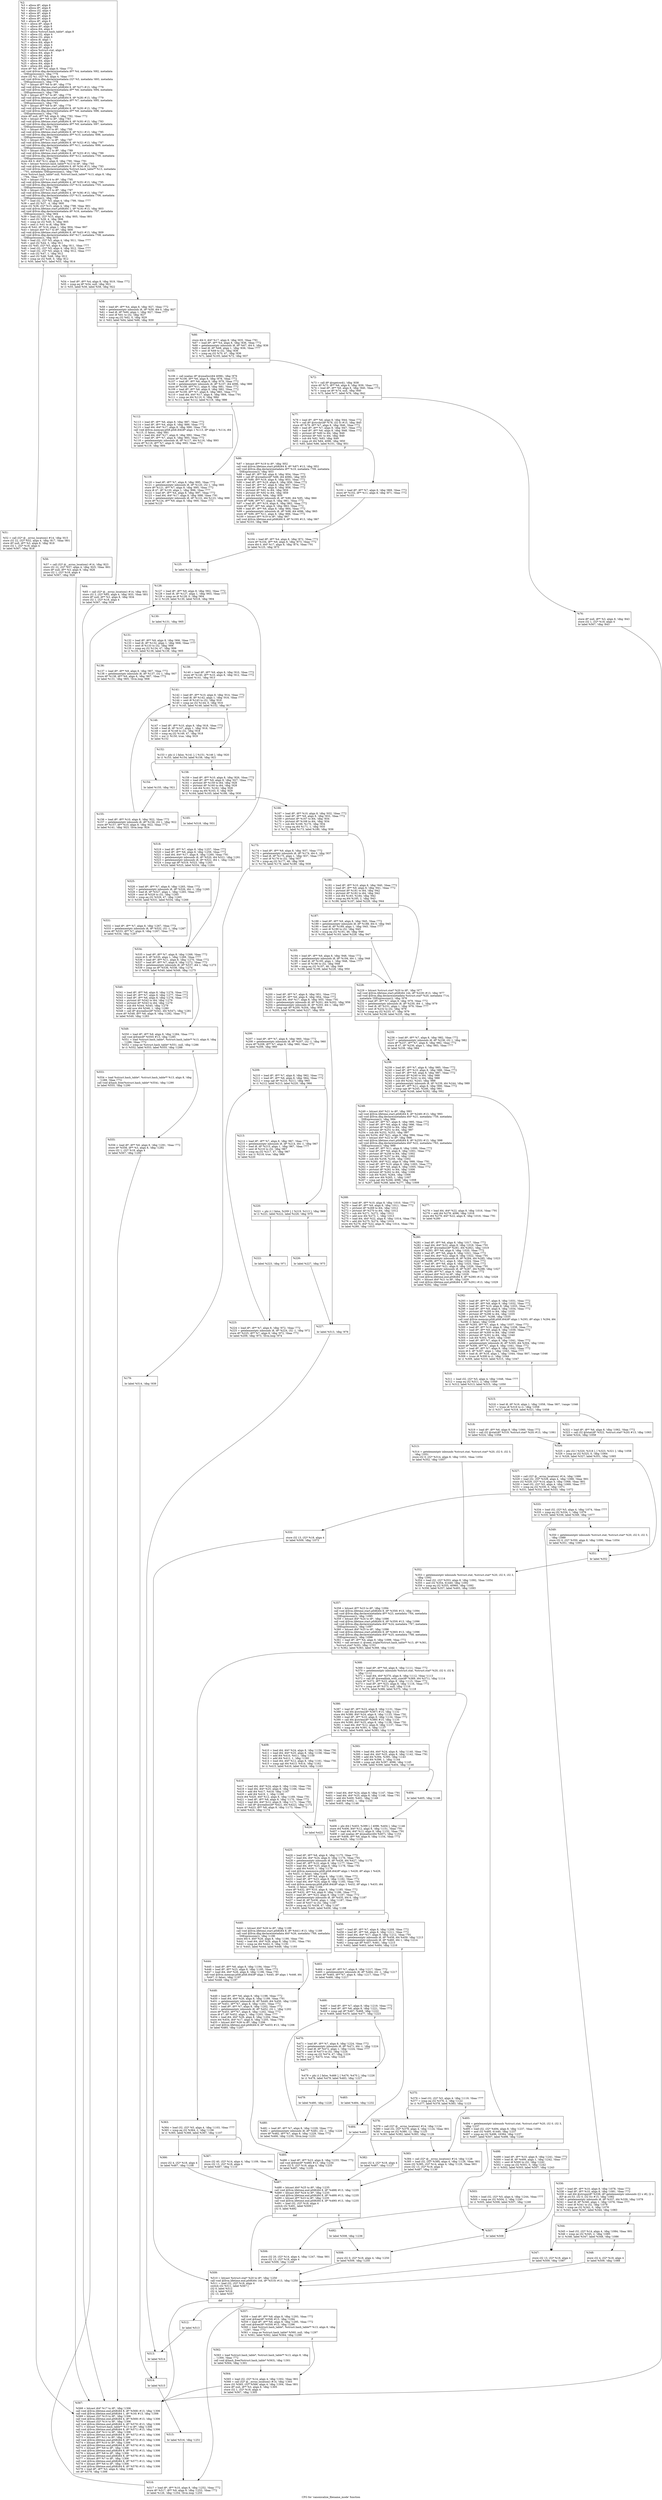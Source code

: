 digraph "CFG for 'canonicalize_filename_mode' function" {
	label="CFG for 'canonicalize_filename_mode' function";

	Node0x2465ac0 [shape=record,label="{%2:\l  %3 = alloca i8*, align 8\l  %4 = alloca i8*, align 8\l  %5 = alloca i32, align 4\l  %6 = alloca i8*, align 8\l  %7 = alloca i8*, align 8\l  %8 = alloca i8*, align 8\l  %9 = alloca i8*, align 8\l  %10 = alloca i8*, align 8\l  %11 = alloca i8*, align 8\l  %12 = alloca i64, align 8\l  %13 = alloca %struct.hash_table*, align 8\l  %14 = alloca i32, align 4\l  %15 = alloca i32, align 4\l  %16 = alloca i8, align 1\l  %17 = alloca i64, align 8\l  %18 = alloca i32, align 4\l  %19 = alloca i8*, align 8\l  %20 = alloca %struct.stat, align 8\l  %21 = alloca i64, align 8\l  %22 = alloca i64, align 8\l  %23 = alloca i8*, align 8\l  %24 = alloca i64, align 8\l  %25 = alloca i64, align 8\l  %26 = alloca i64, align 8\l  store i8* %0, i8** %4, align 8, !tbaa !772\l  call void @llvm.dbg.declare(metadata i8** %4, metadata !692, metadata\l... !DIExpression()), !dbg !776\l  store i32 %1, i32* %5, align 4, !tbaa !777\l  call void @llvm.dbg.declare(metadata i32* %5, metadata !693, metadata\l... !DIExpression()), !dbg !778\l  %27 = bitcast i8** %6 to i8*, !dbg !779\l  call void @llvm.lifetime.start.p0i8(i64 8, i8* %27) #13, !dbg !779\l  call void @llvm.dbg.declare(metadata i8** %6, metadata !694, metadata\l... !DIExpression()), !dbg !780\l  %28 = bitcast i8** %7 to i8*, !dbg !779\l  call void @llvm.lifetime.start.p0i8(i64 8, i8* %28) #13, !dbg !779\l  call void @llvm.dbg.declare(metadata i8** %7, metadata !695, metadata\l... !DIExpression()), !dbg !781\l  %29 = bitcast i8** %8 to i8*, !dbg !779\l  call void @llvm.lifetime.start.p0i8(i64 8, i8* %29) #13, !dbg !779\l  call void @llvm.dbg.declare(metadata i8** %8, metadata !696, metadata\l... !DIExpression()), !dbg !782\l  store i8* null, i8** %8, align 8, !dbg !782, !tbaa !772\l  %30 = bitcast i8** %9 to i8*, !dbg !783\l  call void @llvm.lifetime.start.p0i8(i64 8, i8* %30) #13, !dbg !783\l  call void @llvm.dbg.declare(metadata i8** %9, metadata !697, metadata\l... !DIExpression()), !dbg !784\l  %31 = bitcast i8** %10 to i8*, !dbg !785\l  call void @llvm.lifetime.start.p0i8(i64 8, i8* %31) #13, !dbg !785\l  call void @llvm.dbg.declare(metadata i8** %10, metadata !698, metadata\l... !DIExpression()), !dbg !786\l  %32 = bitcast i8** %11 to i8*, !dbg !787\l  call void @llvm.lifetime.start.p0i8(i64 8, i8* %32) #13, !dbg !787\l  call void @llvm.dbg.declare(metadata i8** %11, metadata !699, metadata\l... !DIExpression()), !dbg !788\l  %33 = bitcast i64* %12 to i8*, !dbg !789\l  call void @llvm.lifetime.start.p0i8(i64 8, i8* %33) #13, !dbg !789\l  call void @llvm.dbg.declare(metadata i64* %12, metadata !700, metadata\l... !DIExpression()), !dbg !790\l  store i64 0, i64* %12, align 8, !dbg !790, !tbaa !791\l  %34 = bitcast %struct.hash_table** %13 to i8*, !dbg !793\l  call void @llvm.lifetime.start.p0i8(i64 8, i8* %34) #13, !dbg !793\l  call void @llvm.dbg.declare(metadata %struct.hash_table** %13, metadata\l... !701, metadata !DIExpression()), !dbg !794\l  store %struct.hash_table* null, %struct.hash_table** %13, align 8, !dbg\l... !794, !tbaa !772\l  %35 = bitcast i32* %14 to i8*, !dbg !795\l  call void @llvm.lifetime.start.p0i8(i64 4, i8* %35) #13, !dbg !795\l  call void @llvm.dbg.declare(metadata i32* %14, metadata !705, metadata\l... !DIExpression()), !dbg !796\l  %36 = bitcast i32* %15 to i8*, !dbg !797\l  call void @llvm.lifetime.start.p0i8(i64 4, i8* %36) #13, !dbg !797\l  call void @llvm.dbg.declare(metadata i32* %15, metadata !706, metadata\l... !DIExpression()), !dbg !798\l  %37 = load i32, i32* %5, align 4, !dbg !799, !tbaa !777\l  %38 = and i32 %37, -4, !dbg !800\l  store i32 %38, i32* %15, align 4, !dbg !798, !tbaa !801\l  call void @llvm.lifetime.start.p0i8(i64 1, i8* %16) #13, !dbg !803\l  call void @llvm.dbg.declare(metadata i8* %16, metadata !707, metadata\l... !DIExpression()), !dbg !804\l  %39 = load i32, i32* %15, align 4, !dbg !805, !tbaa !801\l  %40 = and i32 %39, 4, !dbg !806\l  %41 = icmp ne i32 %40, 0, !dbg !805\l  %42 = zext i1 %41 to i8, !dbg !804\l  store i8 %42, i8* %16, align 1, !dbg !804, !tbaa !807\l  %43 = bitcast i64* %17 to i8*, !dbg !809\l  call void @llvm.lifetime.start.p0i8(i64 8, i8* %43) #13, !dbg !809\l  call void @llvm.dbg.declare(metadata i64* %17, metadata !708, metadata\l... !DIExpression()), !dbg !810\l  %44 = load i32, i32* %5, align 4, !dbg !811, !tbaa !777\l  %45 = and i32 %44, 3, !dbg !811\l  store i32 %45, i32* %5, align 4, !dbg !811, !tbaa !777\l  %46 = load i32, i32* %5, align 4, !dbg !812, !tbaa !777\l  %47 = load i32, i32* %5, align 4, !dbg !812, !tbaa !777\l  %48 = sub i32 %47, 1, !dbg !812\l  %49 = and i32 %46, %48, !dbg !812\l  %50 = icmp ne i32 %49, 0, !dbg !812\l  br i1 %50, label %51, label %53, !dbg !814\l|{<s0>T|<s1>F}}"];
	Node0x2465ac0:s0 -> Node0x2465f00;
	Node0x2465ac0:s1 -> Node0x2465f50;
	Node0x2465f00 [shape=record,label="{%51:\l\l  %52 = call i32* @__errno_location() #14, !dbg !815\l  store i32 22, i32* %52, align 4, !dbg !817, !tbaa !801\l  store i8* null, i8** %3, align 8, !dbg !818\l  store i32 1, i32* %18, align 4\l  br label %567, !dbg !818\l}"];
	Node0x2465f00 -> Node0x2468570;
	Node0x2465f50 [shape=record,label="{%53:\l\l  %54 = load i8*, i8** %4, align 8, !dbg !819, !tbaa !772\l  %55 = icmp eq i8* %54, null, !dbg !821\l  br i1 %55, label %56, label %58, !dbg !822\l|{<s0>T|<s1>F}}"];
	Node0x2465f50:s0 -> Node0x2465fa0;
	Node0x2465f50:s1 -> Node0x2465ff0;
	Node0x2465fa0 [shape=record,label="{%56:\l\l  %57 = call i32* @__errno_location() #14, !dbg !823\l  store i32 22, i32* %57, align 4, !dbg !825, !tbaa !801\l  store i8* null, i8** %3, align 8, !dbg !826\l  store i32 1, i32* %18, align 4\l  br label %567, !dbg !826\l}"];
	Node0x2465fa0 -> Node0x2468570;
	Node0x2465ff0 [shape=record,label="{%58:\l\l  %59 = load i8*, i8** %4, align 8, !dbg !827, !tbaa !772\l  %60 = getelementptr inbounds i8, i8* %59, i64 0, !dbg !827\l  %61 = load i8, i8* %60, align 1, !dbg !827, !tbaa !777\l  %62 = sext i8 %61 to i32, !dbg !827\l  %63 = icmp eq i32 %62, 0, !dbg !829\l  br i1 %63, label %64, label %66, !dbg !830\l|{<s0>T|<s1>F}}"];
	Node0x2465ff0:s0 -> Node0x2466040;
	Node0x2465ff0:s1 -> Node0x2466090;
	Node0x2466040 [shape=record,label="{%64:\l\l  %65 = call i32* @__errno_location() #14, !dbg !831\l  store i32 2, i32* %65, align 4, !dbg !833, !tbaa !801\l  store i8* null, i8** %3, align 8, !dbg !834\l  store i32 1, i32* %18, align 4\l  br label %567, !dbg !834\l}"];
	Node0x2466040 -> Node0x2468570;
	Node0x2466090 [shape=record,label="{%66:\l\l  store i64 0, i64* %17, align 8, !dbg !835, !tbaa !791\l  %67 = load i8*, i8** %4, align 8, !dbg !836, !tbaa !772\l  %68 = getelementptr inbounds i8, i8* %67, i64 0, !dbg !836\l  %69 = load i8, i8* %68, align 1, !dbg !836, !tbaa !777\l  %70 = sext i8 %69 to i32, !dbg !836\l  %71 = icmp eq i32 %70, 47, !dbg !836\l  br i1 %71, label %105, label %72, !dbg !837\l|{<s0>T|<s1>F}}"];
	Node0x2466090:s0 -> Node0x24662c0;
	Node0x2466090:s1 -> Node0x24660e0;
	Node0x24660e0 [shape=record,label="{%72:\l\l  %73 = call i8* @xgetcwd(), !dbg !838\l  store i8* %73, i8** %6, align 8, !dbg !839, !tbaa !772\l  %74 = load i8*, i8** %6, align 8, !dbg !840, !tbaa !772\l  %75 = icmp ne i8* %74, null, !dbg !840\l  br i1 %75, label %77, label %76, !dbg !842\l|{<s0>T|<s1>F}}"];
	Node0x24660e0:s0 -> Node0x2466180;
	Node0x24660e0:s1 -> Node0x2466130;
	Node0x2466130 [shape=record,label="{%76:\l\l  store i8* null, i8** %3, align 8, !dbg !843\l  store i32 1, i32* %18, align 4\l  br label %567, !dbg !843\l}"];
	Node0x2466130 -> Node0x2468570;
	Node0x2466180 [shape=record,label="{%77:\l\l  %78 = load i8*, i8** %6, align 8, !dbg !844, !tbaa !772\l  %79 = call i8* @strchr(i8* %78, i32 0) #15, !dbg !845\l  store i8* %79, i8** %7, align 8, !dbg !846, !tbaa !772\l  %80 = load i8*, i8** %7, align 8, !dbg !847, !tbaa !772\l  %81 = load i8*, i8** %6, align 8, !dbg !848, !tbaa !772\l  %82 = ptrtoint i8* %80 to i64, !dbg !849\l  %83 = ptrtoint i8* %81 to i64, !dbg !849\l  %84 = sub i64 %82, %83, !dbg !849\l  %85 = icmp slt i64 %84, 4096, !dbg !850\l  br i1 %85, label %86, label %101, !dbg !851\l|{<s0>T|<s1>F}}"];
	Node0x2466180:s0 -> Node0x24661d0;
	Node0x2466180:s1 -> Node0x2466220;
	Node0x24661d0 [shape=record,label="{%86:\l\l  %87 = bitcast i8** %19 to i8*, !dbg !852\l  call void @llvm.lifetime.start.p0i8(i64 8, i8* %87) #13, !dbg !852\l  call void @llvm.dbg.declare(metadata i8** %19, metadata !709, metadata\l... !DIExpression()), !dbg !853\l  %88 = load i8*, i8** %6, align 8, !dbg !854, !tbaa !772\l  %89 = call i8* @xrealloc(i8* %88, i64 4096), !dbg !855\l  store i8* %89, i8** %19, align 8, !dbg !853, !tbaa !772\l  %90 = load i8*, i8** %19, align 8, !dbg !856, !tbaa !772\l  %91 = load i8*, i8** %7, align 8, !dbg !857, !tbaa !772\l  %92 = load i8*, i8** %6, align 8, !dbg !858, !tbaa !772\l  %93 = ptrtoint i8* %91 to i64, !dbg !859\l  %94 = ptrtoint i8* %92 to i64, !dbg !859\l  %95 = sub i64 %93, %94, !dbg !859\l  %96 = getelementptr inbounds i8, i8* %90, i64 %95, !dbg !860\l  store i8* %96, i8** %7, align 8, !dbg !861, !tbaa !772\l  %97 = load i8*, i8** %19, align 8, !dbg !862, !tbaa !772\l  store i8* %97, i8** %6, align 8, !dbg !863, !tbaa !772\l  %98 = load i8*, i8** %6, align 8, !dbg !864, !tbaa !772\l  %99 = getelementptr inbounds i8, i8* %98, i64 4096, !dbg !865\l  store i8* %99, i8** %11, align 8, !dbg !866, !tbaa !772\l  %100 = bitcast i8** %19 to i8*, !dbg !867\l  call void @llvm.lifetime.end.p0i8(i64 8, i8* %100) #13, !dbg !867\l  br label %103, !dbg !868\l}"];
	Node0x24661d0 -> Node0x2466270;
	Node0x2466220 [shape=record,label="{%101:\l\l  %102 = load i8*, i8** %7, align 8, !dbg !869, !tbaa !772\l  store i8* %102, i8** %11, align 8, !dbg !871, !tbaa !772\l  br label %103\l}"];
	Node0x2466220 -> Node0x2466270;
	Node0x2466270 [shape=record,label="{%103:\l\l  %104 = load i8*, i8** %4, align 8, !dbg !872, !tbaa !772\l  store i8* %104, i8** %9, align 8, !dbg !873, !tbaa !772\l  store i64 0, i64* %17, align 8, !dbg !874, !tbaa !791\l  br label %125, !dbg !875\l}"];
	Node0x2466270 -> Node0x24663b0;
	Node0x24662c0 [shape=record,label="{%105:\l\l  %106 = call noalias i8* @xmalloc(i64 4096), !dbg !876\l  store i8* %106, i8** %6, align 8, !dbg !878, !tbaa !772\l  %107 = load i8*, i8** %6, align 8, !dbg !879, !tbaa !772\l  %108 = getelementptr inbounds i8, i8* %107, i64 4096, !dbg !880\l  store i8* %108, i8** %11, align 8, !dbg !881, !tbaa !772\l  %109 = load i8*, i8** %6, align 8, !dbg !882, !tbaa !772\l  store i8* %109, i8** %7, align 8, !dbg !883, !tbaa !772\l  %110 = load i64, i64* %17, align 8, !dbg !884, !tbaa !791\l  %111 = icmp ne i64 %110, 0, !dbg !884\l  br i1 %111, label %112, label %119, !dbg !886\l|{<s0>T|<s1>F}}"];
	Node0x24662c0:s0 -> Node0x2466310;
	Node0x24662c0:s1 -> Node0x2466360;
	Node0x2466310 [shape=record,label="{%112:\l\l  %113 = load i8*, i8** %6, align 8, !dbg !887, !tbaa !772\l  %114 = load i8*, i8** %4, align 8, !dbg !889, !tbaa !772\l  %115 = load i64, i64* %17, align 8, !dbg !890, !tbaa !791\l  call void @llvm.memcpy.p0i8.p0i8.i64(i8* align 1 %113, i8* align 1 %114, i64\l... %115, i1 false), !dbg !891\l  %116 = load i64, i64* %17, align 8, !dbg !892, !tbaa !791\l  %117 = load i8*, i8** %7, align 8, !dbg !893, !tbaa !772\l  %118 = getelementptr inbounds i8, i8* %117, i64 %116, !dbg !893\l  store i8* %118, i8** %7, align 8, !dbg !893, !tbaa !772\l  br label %119, !dbg !894\l}"];
	Node0x2466310 -> Node0x2466360;
	Node0x2466360 [shape=record,label="{%119:\l\l  %120 = load i8*, i8** %7, align 8, !dbg !895, !tbaa !772\l  %121 = getelementptr inbounds i8, i8* %120, i32 1, !dbg !895\l  store i8* %121, i8** %7, align 8, !dbg !895, !tbaa !772\l  store i8 47, i8* %120, align 1, !dbg !896, !tbaa !777\l  %122 = load i8*, i8** %4, align 8, !dbg !897, !tbaa !772\l  %123 = load i64, i64* %17, align 8, !dbg !898, !tbaa !791\l  %124 = getelementptr inbounds i8, i8* %122, i64 %123, !dbg !899\l  store i8* %124, i8** %9, align 8, !dbg !900, !tbaa !772\l  br label %125\l}"];
	Node0x2466360 -> Node0x24663b0;
	Node0x24663b0 [shape=record,label="{%125:\l\l  br label %126, !dbg !901\l}"];
	Node0x24663b0 -> Node0x2466400;
	Node0x2466400 [shape=record,label="{%126:\l\l  %127 = load i8*, i8** %9, align 8, !dbg !902, !tbaa !772\l  %128 = load i8, i8* %127, align 1, !dbg !903, !tbaa !777\l  %129 = icmp ne i8 %128, 0, !dbg !904\l  br i1 %129, label %130, label %518, !dbg !904\l|{<s0>T|<s1>F}}"];
	Node0x2466400:s0 -> Node0x2466450;
	Node0x2466400:s1 -> Node0x2468200;
	Node0x2466450 [shape=record,label="{%130:\l\l  br label %131, !dbg !905\l}"];
	Node0x2466450 -> Node0x24664a0;
	Node0x24664a0 [shape=record,label="{%131:\l\l  %132 = load i8*, i8** %9, align 8, !dbg !906, !tbaa !772\l  %133 = load i8, i8* %132, align 1, !dbg !906, !tbaa !777\l  %134 = sext i8 %133 to i32, !dbg !906\l  %135 = icmp eq i32 %134, 47, !dbg !906\l  br i1 %135, label %136, label %139, !dbg !905\l|{<s0>T|<s1>F}}"];
	Node0x24664a0:s0 -> Node0x24664f0;
	Node0x24664a0:s1 -> Node0x2466540;
	Node0x24664f0 [shape=record,label="{%136:\l\l  %137 = load i8*, i8** %9, align 8, !dbg !907, !tbaa !772\l  %138 = getelementptr inbounds i8, i8* %137, i32 1, !dbg !907\l  store i8* %138, i8** %9, align 8, !dbg !907, !tbaa !772\l  br label %131, !dbg !905, !llvm.loop !908\l}"];
	Node0x24664f0 -> Node0x24664a0;
	Node0x2466540 [shape=record,label="{%139:\l\l  %140 = load i8*, i8** %9, align 8, !dbg !910, !tbaa !772\l  store i8* %140, i8** %10, align 8, !dbg !912, !tbaa !772\l  br label %141, !dbg !913\l}"];
	Node0x2466540 -> Node0x2466590;
	Node0x2466590 [shape=record,label="{%141:\l\l  %142 = load i8*, i8** %10, align 8, !dbg !914, !tbaa !772\l  %143 = load i8, i8* %142, align 1, !dbg !916, !tbaa !777\l  %144 = sext i8 %143 to i32, !dbg !916\l  %145 = icmp ne i32 %144, 0, !dbg !916\l  br i1 %145, label %146, label %152, !dbg !917\l|{<s0>T|<s1>F}}"];
	Node0x2466590:s0 -> Node0x24665e0;
	Node0x2466590:s1 -> Node0x2466630;
	Node0x24665e0 [shape=record,label="{%146:\l\l  %147 = load i8*, i8** %10, align 8, !dbg !918, !tbaa !772\l  %148 = load i8, i8* %147, align 1, !dbg !918, !tbaa !777\l  %149 = sext i8 %148 to i32, !dbg !918\l  %150 = icmp eq i32 %149, 47, !dbg !918\l  %151 = xor i1 %150, true, !dbg !919\l  br label %152\l}"];
	Node0x24665e0 -> Node0x2466630;
	Node0x2466630 [shape=record,label="{%152:\l\l  %153 = phi i1 [ false, %141 ], [ %151, %146 ], !dbg !920\l  br i1 %153, label %154, label %158, !dbg !921\l|{<s0>T|<s1>F}}"];
	Node0x2466630:s0 -> Node0x2466680;
	Node0x2466630:s1 -> Node0x2466720;
	Node0x2466680 [shape=record,label="{%154:\l\l  br label %155, !dbg !921\l}"];
	Node0x2466680 -> Node0x24666d0;
	Node0x24666d0 [shape=record,label="{%155:\l\l  %156 = load i8*, i8** %10, align 8, !dbg !922, !tbaa !772\l  %157 = getelementptr inbounds i8, i8* %156, i32 1, !dbg !922\l  store i8* %157, i8** %10, align 8, !dbg !922, !tbaa !772\l  br label %141, !dbg !923, !llvm.loop !924\l}"];
	Node0x24666d0 -> Node0x2466590;
	Node0x2466720 [shape=record,label="{%158:\l\l  %159 = load i8*, i8** %10, align 8, !dbg !926, !tbaa !772\l  %160 = load i8*, i8** %9, align 8, !dbg !927, !tbaa !772\l  %161 = ptrtoint i8* %159 to i64, !dbg !928\l  %162 = ptrtoint i8* %160 to i64, !dbg !928\l  %163 = sub i64 %161, %162, !dbg !928\l  %164 = icmp eq i64 %163, 0, !dbg !929\l  br i1 %164, label %165, label %166, !dbg !930\l|{<s0>T|<s1>F}}"];
	Node0x2466720:s0 -> Node0x2466770;
	Node0x2466720:s1 -> Node0x24667c0;
	Node0x2466770 [shape=record,label="{%165:\l\l  br label %518, !dbg !931\l}"];
	Node0x2466770 -> Node0x2468200;
	Node0x24667c0 [shape=record,label="{%166:\l\l  %167 = load i8*, i8** %10, align 8, !dbg !932, !tbaa !772\l  %168 = load i8*, i8** %9, align 8, !dbg !933, !tbaa !772\l  %169 = ptrtoint i8* %167 to i64, !dbg !934\l  %170 = ptrtoint i8* %168 to i64, !dbg !934\l  %171 = sub i64 %169, %170, !dbg !934\l  %172 = icmp eq i64 %171, 1, !dbg !935\l  br i1 %172, label %173, label %180, !dbg !936\l|{<s0>T|<s1>F}}"];
	Node0x24667c0:s0 -> Node0x2466810;
	Node0x24667c0:s1 -> Node0x24668b0;
	Node0x2466810 [shape=record,label="{%173:\l\l  %174 = load i8*, i8** %9, align 8, !dbg !937, !tbaa !772\l  %175 = getelementptr inbounds i8, i8* %174, i64 0, !dbg !937\l  %176 = load i8, i8* %175, align 1, !dbg !937, !tbaa !777\l  %177 = sext i8 %176 to i32, !dbg !937\l  %178 = icmp eq i32 %177, 46, !dbg !938\l  br i1 %178, label %179, label %180, !dbg !939\l|{<s0>T|<s1>F}}"];
	Node0x2466810:s0 -> Node0x2466860;
	Node0x2466810:s1 -> Node0x24668b0;
	Node0x2466860 [shape=record,label="{%179:\l\l  br label %514, !dbg !939\l}"];
	Node0x2466860 -> Node0x2468110;
	Node0x24668b0 [shape=record,label="{%180:\l\l  %181 = load i8*, i8** %10, align 8, !dbg !940, !tbaa !772\l  %182 = load i8*, i8** %9, align 8, !dbg !941, !tbaa !772\l  %183 = ptrtoint i8* %181 to i64, !dbg !942\l  %184 = ptrtoint i8* %182 to i64, !dbg !942\l  %185 = sub i64 %183, %184, !dbg !942\l  %186 = icmp eq i64 %185, 2, !dbg !943\l  br i1 %186, label %187, label %228, !dbg !944\l|{<s0>T|<s1>F}}"];
	Node0x24668b0:s0 -> Node0x2466900;
	Node0x24668b0:s1 -> Node0x2466c70;
	Node0x2466900 [shape=record,label="{%187:\l\l  %188 = load i8*, i8** %9, align 8, !dbg !945, !tbaa !772\l  %189 = getelementptr inbounds i8, i8* %188, i64 0, !dbg !945\l  %190 = load i8, i8* %189, align 1, !dbg !945, !tbaa !777\l  %191 = sext i8 %190 to i32, !dbg !945\l  %192 = icmp eq i32 %191, 46, !dbg !946\l  br i1 %192, label %193, label %228, !dbg !947\l|{<s0>T|<s1>F}}"];
	Node0x2466900:s0 -> Node0x2466950;
	Node0x2466900:s1 -> Node0x2466c70;
	Node0x2466950 [shape=record,label="{%193:\l\l  %194 = load i8*, i8** %9, align 8, !dbg !948, !tbaa !772\l  %195 = getelementptr inbounds i8, i8* %194, i64 1, !dbg !948\l  %196 = load i8, i8* %195, align 1, !dbg !948, !tbaa !777\l  %197 = sext i8 %196 to i32, !dbg !948\l  %198 = icmp eq i32 %197, 46, !dbg !949\l  br i1 %198, label %199, label %228, !dbg !950\l|{<s0>T|<s1>F}}"];
	Node0x2466950:s0 -> Node0x24669a0;
	Node0x2466950:s1 -> Node0x2466c70;
	Node0x24669a0 [shape=record,label="{%199:\l\l  %200 = load i8*, i8** %7, align 8, !dbg !951, !tbaa !772\l  %201 = load i8*, i8** %6, align 8, !dbg !954, !tbaa !772\l  %202 = load i64, i64* %17, align 8, !dbg !955, !tbaa !791\l  %203 = getelementptr inbounds i8, i8* %201, i64 %202, !dbg !956\l  %204 = getelementptr inbounds i8, i8* %203, i64 1, !dbg !957\l  %205 = icmp ugt i8* %200, %204, !dbg !958\l  br i1 %205, label %206, label %227, !dbg !959\l|{<s0>T|<s1>F}}"];
	Node0x24669a0:s0 -> Node0x24669f0;
	Node0x24669a0:s1 -> Node0x2466c20;
	Node0x24669f0 [shape=record,label="{%206:\l\l  %207 = load i8*, i8** %7, align 8, !dbg !960, !tbaa !772\l  %208 = getelementptr inbounds i8, i8* %207, i32 -1, !dbg !960\l  store i8* %208, i8** %7, align 8, !dbg !960, !tbaa !772\l  br label %209, !dbg !960\l}"];
	Node0x24669f0 -> Node0x2466a40;
	Node0x2466a40 [shape=record,label="{%209:\l\l  %210 = load i8*, i8** %7, align 8, !dbg !962, !tbaa !772\l  %211 = load i8*, i8** %6, align 8, !dbg !964, !tbaa !772\l  %212 = icmp ugt i8* %210, %211, !dbg !965\l  br i1 %212, label %213, label %220, !dbg !966\l|{<s0>T|<s1>F}}"];
	Node0x2466a40:s0 -> Node0x2466a90;
	Node0x2466a40:s1 -> Node0x2466ae0;
	Node0x2466a90 [shape=record,label="{%213:\l\l  %214 = load i8*, i8** %7, align 8, !dbg !967, !tbaa !772\l  %215 = getelementptr inbounds i8, i8* %214, i64 -1, !dbg !967\l  %216 = load i8, i8* %215, align 1, !dbg !967, !tbaa !777\l  %217 = sext i8 %216 to i32, !dbg !967\l  %218 = icmp eq i32 %217, 47, !dbg !967\l  %219 = xor i1 %218, true, !dbg !968\l  br label %220\l}"];
	Node0x2466a90 -> Node0x2466ae0;
	Node0x2466ae0 [shape=record,label="{%220:\l\l  %221 = phi i1 [ false, %209 ], [ %219, %213 ], !dbg !969\l  br i1 %221, label %222, label %226, !dbg !970\l|{<s0>T|<s1>F}}"];
	Node0x2466ae0:s0 -> Node0x2466b30;
	Node0x2466ae0:s1 -> Node0x2466bd0;
	Node0x2466b30 [shape=record,label="{%222:\l\l  br label %223, !dbg !971\l}"];
	Node0x2466b30 -> Node0x2466b80;
	Node0x2466b80 [shape=record,label="{%223:\l\l  %224 = load i8*, i8** %7, align 8, !dbg !972, !tbaa !772\l  %225 = getelementptr inbounds i8, i8* %224, i32 -1, !dbg !972\l  store i8* %225, i8** %7, align 8, !dbg !972, !tbaa !772\l  br label %209, !dbg !973, !llvm.loop !974\l}"];
	Node0x2466b80 -> Node0x2466a40;
	Node0x2466bd0 [shape=record,label="{%226:\l\l  br label %227, !dbg !975\l}"];
	Node0x2466bd0 -> Node0x2466c20;
	Node0x2466c20 [shape=record,label="{%227:\l\l  br label %513, !dbg !976\l}"];
	Node0x2466c20 -> Node0x24680c0;
	Node0x2466c70 [shape=record,label="{%228:\l\l  %229 = bitcast %struct.stat* %20 to i8*, !dbg !977\l  call void @llvm.lifetime.start.p0i8(i64 144, i8* %229) #13, !dbg !977\l  call void @llvm.dbg.declare(metadata %struct.stat* %20, metadata !714,\l... metadata !DIExpression()), !dbg !978\l  %230 = load i8*, i8** %7, align 8, !dbg !979, !tbaa !772\l  %231 = getelementptr inbounds i8, i8* %230, i64 -1, !dbg !979\l  %232 = load i8, i8* %231, align 1, !dbg !979, !tbaa !777\l  %233 = sext i8 %232 to i32, !dbg !979\l  %234 = icmp eq i32 %233, 47, !dbg !979\l  br i1 %234, label %238, label %235, !dbg !981\l|{<s0>T|<s1>F}}"];
	Node0x2466c70:s0 -> Node0x2466d10;
	Node0x2466c70:s1 -> Node0x2466cc0;
	Node0x2466cc0 [shape=record,label="{%235:\l\l  %236 = load i8*, i8** %7, align 8, !dbg !982, !tbaa !772\l  %237 = getelementptr inbounds i8, i8* %236, i32 1, !dbg !982\l  store i8* %237, i8** %7, align 8, !dbg !982, !tbaa !772\l  store i8 47, i8* %236, align 1, !dbg !983, !tbaa !777\l  br label %238, !dbg !984\l}"];
	Node0x2466cc0 -> Node0x2466d10;
	Node0x2466d10 [shape=record,label="{%238:\l\l  %239 = load i8*, i8** %7, align 8, !dbg !985, !tbaa !772\l  %240 = load i8*, i8** %10, align 8, !dbg !986, !tbaa !772\l  %241 = load i8*, i8** %9, align 8, !dbg !987, !tbaa !772\l  %242 = ptrtoint i8* %240 to i64, !dbg !988\l  %243 = ptrtoint i8* %241 to i64, !dbg !988\l  %244 = sub i64 %242, %243, !dbg !988\l  %245 = getelementptr inbounds i8, i8* %239, i64 %244, !dbg !989\l  %246 = load i8*, i8** %11, align 8, !dbg !990, !tbaa !772\l  %247 = icmp uge i8* %245, %246, !dbg !991\l  br i1 %247, label %248, label %292, !dbg !992\l|{<s0>T|<s1>F}}"];
	Node0x2466d10:s0 -> Node0x2466d60;
	Node0x2466d10:s1 -> Node0x2466ea0;
	Node0x2466d60 [shape=record,label="{%248:\l\l  %249 = bitcast i64* %21 to i8*, !dbg !993\l  call void @llvm.lifetime.start.p0i8(i64 8, i8* %249) #13, !dbg !993\l  call void @llvm.dbg.declare(metadata i64* %21, metadata !759, metadata\l... !DIExpression()), !dbg !994\l  %250 = load i8*, i8** %7, align 8, !dbg !995, !tbaa !772\l  %251 = load i8*, i8** %6, align 8, !dbg !996, !tbaa !772\l  %252 = ptrtoint i8* %250 to i64, !dbg !997\l  %253 = ptrtoint i8* %251 to i64, !dbg !997\l  %254 = sub i64 %252, %253, !dbg !997\l  store i64 %254, i64* %21, align 8, !dbg !994, !tbaa !791\l  %255 = bitcast i64* %22 to i8*, !dbg !998\l  call void @llvm.lifetime.start.p0i8(i64 8, i8* %255) #13, !dbg !998\l  call void @llvm.dbg.declare(metadata i64* %22, metadata !763, metadata\l... !DIExpression()), !dbg !999\l  %256 = load i8*, i8** %11, align 8, !dbg !1000, !tbaa !772\l  %257 = load i8*, i8** %6, align 8, !dbg !1001, !tbaa !772\l  %258 = ptrtoint i8* %256 to i64, !dbg !1002\l  %259 = ptrtoint i8* %257 to i64, !dbg !1002\l  %260 = sub i64 %258, %259, !dbg !1002\l  store i64 %260, i64* %22, align 8, !dbg !999, !tbaa !791\l  %261 = load i8*, i8** %10, align 8, !dbg !1003, !tbaa !772\l  %262 = load i8*, i8** %9, align 8, !dbg !1005, !tbaa !772\l  %263 = ptrtoint i8* %261 to i64, !dbg !1006\l  %264 = ptrtoint i8* %262 to i64, !dbg !1006\l  %265 = sub i64 %263, %264, !dbg !1006\l  %266 = add nsw i64 %265, 1, !dbg !1007\l  %267 = icmp sgt i64 %266, 4096, !dbg !1008\l  br i1 %267, label %268, label %277, !dbg !1009\l|{<s0>T|<s1>F}}"];
	Node0x2466d60:s0 -> Node0x2466db0;
	Node0x2466d60:s1 -> Node0x2466e00;
	Node0x2466db0 [shape=record,label="{%268:\l\l  %269 = load i8*, i8** %10, align 8, !dbg !1010, !tbaa !772\l  %270 = load i8*, i8** %9, align 8, !dbg !1011, !tbaa !772\l  %271 = ptrtoint i8* %269 to i64, !dbg !1012\l  %272 = ptrtoint i8* %270 to i64, !dbg !1012\l  %273 = sub i64 %271, %272, !dbg !1012\l  %274 = add nsw i64 %273, 1, !dbg !1013\l  %275 = load i64, i64* %22, align 8, !dbg !1014, !tbaa !791\l  %276 = add i64 %275, %274, !dbg !1014\l  store i64 %276, i64* %22, align 8, !dbg !1014, !tbaa !791\l  br label %280, !dbg !1015\l}"];
	Node0x2466db0 -> Node0x2466e50;
	Node0x2466e00 [shape=record,label="{%277:\l\l  %278 = load i64, i64* %22, align 8, !dbg !1016, !tbaa !791\l  %279 = add i64 %278, 4096, !dbg !1016\l  store i64 %279, i64* %22, align 8, !dbg !1016, !tbaa !791\l  br label %280\l}"];
	Node0x2466e00 -> Node0x2466e50;
	Node0x2466e50 [shape=record,label="{%280:\l\l  %281 = load i8*, i8** %6, align 8, !dbg !1017, !tbaa !772\l  %282 = load i64, i64* %22, align 8, !dbg !1018, !tbaa !791\l  %283 = call i8* @xrealloc(i8* %281, i64 %282), !dbg !1019\l  store i8* %283, i8** %6, align 8, !dbg !1020, !tbaa !772\l  %284 = load i8*, i8** %6, align 8, !dbg !1021, !tbaa !772\l  %285 = load i64, i64* %22, align 8, !dbg !1022, !tbaa !791\l  %286 = getelementptr inbounds i8, i8* %284, i64 %285, !dbg !1023\l  store i8* %286, i8** %11, align 8, !dbg !1024, !tbaa !772\l  %287 = load i8*, i8** %6, align 8, !dbg !1025, !tbaa !772\l  %288 = load i64, i64* %21, align 8, !dbg !1026, !tbaa !791\l  %289 = getelementptr inbounds i8, i8* %287, i64 %288, !dbg !1027\l  store i8* %289, i8** %7, align 8, !dbg !1028, !tbaa !772\l  %290 = bitcast i64* %22 to i8*, !dbg !1029\l  call void @llvm.lifetime.end.p0i8(i64 8, i8* %290) #13, !dbg !1029\l  %291 = bitcast i64* %21 to i8*, !dbg !1029\l  call void @llvm.lifetime.end.p0i8(i64 8, i8* %291) #13, !dbg !1029\l  br label %292, !dbg !1030\l}"];
	Node0x2466e50 -> Node0x2466ea0;
	Node0x2466ea0 [shape=record,label="{%292:\l\l  %293 = load i8*, i8** %7, align 8, !dbg !1031, !tbaa !772\l  %294 = load i8*, i8** %9, align 8, !dbg !1032, !tbaa !772\l  %295 = load i8*, i8** %10, align 8, !dbg !1033, !tbaa !772\l  %296 = load i8*, i8** %9, align 8, !dbg !1034, !tbaa !772\l  %297 = ptrtoint i8* %295 to i64, !dbg !1035\l  %298 = ptrtoint i8* %296 to i64, !dbg !1035\l  %299 = sub i64 %297, %298, !dbg !1035\l  call void @llvm.memcpy.p0i8.p0i8.i64(i8* align 1 %293, i8* align 1 %294, i64\l... %299, i1 false), !dbg !1036\l  store i8* %293, i8** %7, align 8, !dbg !1037, !tbaa !772\l  %300 = load i8*, i8** %10, align 8, !dbg !1038, !tbaa !772\l  %301 = load i8*, i8** %9, align 8, !dbg !1039, !tbaa !772\l  %302 = ptrtoint i8* %300 to i64, !dbg !1040\l  %303 = ptrtoint i8* %301 to i64, !dbg !1040\l  %304 = sub i64 %302, %303, !dbg !1040\l  %305 = load i8*, i8** %7, align 8, !dbg !1041, !tbaa !772\l  %306 = getelementptr inbounds i8, i8* %305, i64 %304, !dbg !1041\l  store i8* %306, i8** %7, align 8, !dbg !1041, !tbaa !772\l  %307 = load i8*, i8** %7, align 8, !dbg !1042, !tbaa !772\l  store i8 0, i8* %307, align 1, !dbg !1043, !tbaa !777\l  %308 = load i8, i8* %16, align 1, !dbg !1044, !tbaa !807, !range !1046\l  %309 = trunc i8 %308 to i1, !dbg !1044\l  br i1 %309, label %310, label %315, !dbg !1047\l|{<s0>T|<s1>F}}"];
	Node0x2466ea0:s0 -> Node0x2466ef0;
	Node0x2466ea0:s1 -> Node0x2466f90;
	Node0x2466ef0 [shape=record,label="{%310:\l\l  %311 = load i32, i32* %5, align 4, !dbg !1048, !tbaa !777\l  %312 = icmp eq i32 %311, 2, !dbg !1049\l  br i1 %312, label %313, label %315, !dbg !1050\l|{<s0>T|<s1>F}}"];
	Node0x2466ef0:s0 -> Node0x2466f40;
	Node0x2466ef0:s1 -> Node0x2466f90;
	Node0x2466f40 [shape=record,label="{%313:\l\l  %314 = getelementptr inbounds %struct.stat, %struct.stat* %20, i32 0, i32 3,\l... !dbg !1051\l  store i32 0, i32* %314, align 8, !dbg !1053, !tbaa !1054\l  br label %352, !dbg !1057\l}"];
	Node0x2466f40 -> Node0x24673a0;
	Node0x2466f90 [shape=record,label="{%315:\l\l  %316 = load i8, i8* %16, align 1, !dbg !1058, !tbaa !807, !range !1046\l  %317 = trunc i8 %316 to i1, !dbg !1058\l  br i1 %317, label %318, label %321, !dbg !1058\l|{<s0>T|<s1>F}}"];
	Node0x2466f90:s0 -> Node0x2466fe0;
	Node0x2466f90:s1 -> Node0x2467030;
	Node0x2466fe0 [shape=record,label="{%318:\l\l  %319 = load i8*, i8** %6, align 8, !dbg !1060, !tbaa !772\l  %320 = call i32 @stat(i8* %319, %struct.stat* %20) #13, !dbg !1061\l  br label %324, !dbg !1058\l}"];
	Node0x2466fe0 -> Node0x2467080;
	Node0x2467030 [shape=record,label="{%321:\l\l  %322 = load i8*, i8** %6, align 8, !dbg !1062, !tbaa !772\l  %323 = call i32 @lstat(i8* %322, %struct.stat* %20) #13, !dbg !1063\l  br label %324, !dbg !1058\l}"];
	Node0x2467030 -> Node0x2467080;
	Node0x2467080 [shape=record,label="{%324:\l\l  %325 = phi i32 [ %320, %318 ], [ %323, %321 ], !dbg !1058\l  %326 = icmp ne i32 %325, 0, !dbg !1064\l  br i1 %326, label %327, label %351, !dbg !1065\l|{<s0>T|<s1>F}}"];
	Node0x2467080:s0 -> Node0x24670d0;
	Node0x2467080:s1 -> Node0x2467350;
	Node0x24670d0 [shape=record,label="{%327:\l\l  %328 = call i32* @__errno_location() #14, !dbg !1066\l  %329 = load i32, i32* %328, align 4, !dbg !1066, !tbaa !801\l  store i32 %329, i32* %14, align 4, !dbg !1068, !tbaa !801\l  %330 = load i32, i32* %5, align 4, !dbg !1069, !tbaa !777\l  %331 = icmp eq i32 %330, 0, !dbg !1071\l  br i1 %331, label %332, label %333, !dbg !1072\l|{<s0>T|<s1>F}}"];
	Node0x24670d0:s0 -> Node0x2467120;
	Node0x24670d0:s1 -> Node0x2467170;
	Node0x2467120 [shape=record,label="{%332:\l\l  store i32 13, i32* %18, align 4\l  br label %509, !dbg !1073\l}"];
	Node0x2467120 -> Node0x2468020;
	Node0x2467170 [shape=record,label="{%333:\l\l  %334 = load i32, i32* %5, align 4, !dbg !1074, !tbaa !777\l  %335 = icmp eq i32 %334, 1, !dbg !1076\l  br i1 %335, label %336, label %349, !dbg !1077\l|{<s0>T|<s1>F}}"];
	Node0x2467170:s0 -> Node0x24671c0;
	Node0x2467170:s1 -> Node0x2467300;
	Node0x24671c0 [shape=record,label="{%336:\l\l  %337 = load i8*, i8** %10, align 8, !dbg !1078, !tbaa !772\l  %338 = load i8*, i8** %10, align 8, !dbg !1081, !tbaa !772\l  %339 = call i64 @strspn(i8* %338, i8* getelementptr inbounds ([2 x i8], [2 x\l... i8]* @.str.53, i32 0, i32 0)) #15, !dbg !1082\l  %340 = getelementptr inbounds i8, i8* %337, i64 %339, !dbg !1078\l  %341 = load i8, i8* %340, align 1, !dbg !1078, !tbaa !777\l  %342 = sext i8 %341 to i32, !dbg !1078\l  %343 = icmp ne i32 %342, 0, !dbg !1078\l  br i1 %343, label %347, label %344, !dbg !1083\l|{<s0>T|<s1>F}}"];
	Node0x24671c0:s0 -> Node0x2467260;
	Node0x24671c0:s1 -> Node0x2467210;
	Node0x2467210 [shape=record,label="{%344:\l\l  %345 = load i32, i32* %14, align 4, !dbg !1084, !tbaa !801\l  %346 = icmp ne i32 %345, 2, !dbg !1085\l  br i1 %346, label %347, label %348, !dbg !1086\l|{<s0>T|<s1>F}}"];
	Node0x2467210:s0 -> Node0x2467260;
	Node0x2467210:s1 -> Node0x24672b0;
	Node0x2467260 [shape=record,label="{%347:\l\l  store i32 13, i32* %18, align 4\l  br label %509, !dbg !1087\l}"];
	Node0x2467260 -> Node0x2468020;
	Node0x24672b0 [shape=record,label="{%348:\l\l  store i32 4, i32* %18, align 4\l  br label %509, !dbg !1088\l}"];
	Node0x24672b0 -> Node0x2468020;
	Node0x2467300 [shape=record,label="{%349:\l\l  %350 = getelementptr inbounds %struct.stat, %struct.stat* %20, i32 0, i32 3,\l... !dbg !1089\l  store i32 0, i32* %350, align 8, !dbg !1090, !tbaa !1054\l  br label %351, !dbg !1091\l}"];
	Node0x2467300 -> Node0x2467350;
	Node0x2467350 [shape=record,label="{%351:\l\l  br label %352\l}"];
	Node0x2467350 -> Node0x24673a0;
	Node0x24673a0 [shape=record,label="{%352:\l\l  %353 = getelementptr inbounds %struct.stat, %struct.stat* %20, i32 0, i32 3,\l... !dbg !1092\l  %354 = load i32, i32* %353, align 8, !dbg !1092, !tbaa !1054\l  %355 = and i32 %354, 61440, !dbg !1092\l  %356 = icmp eq i32 %355, 40960, !dbg !1092\l  br i1 %356, label %357, label %493, !dbg !1093\l|{<s0>T|<s1>F}}"];
	Node0x24673a0:s0 -> Node0x24673f0;
	Node0x24673a0:s1 -> Node0x2467e40;
	Node0x24673f0 [shape=record,label="{%357:\l\l  %358 = bitcast i8** %23 to i8*, !dbg !1094\l  call void @llvm.lifetime.start.p0i8(i64 8, i8* %358) #13, !dbg !1094\l  call void @llvm.dbg.declare(metadata i8** %23, metadata !764, metadata\l... !DIExpression()), !dbg !1095\l  %359 = bitcast i64* %24 to i8*, !dbg !1096\l  call void @llvm.lifetime.start.p0i8(i64 8, i8* %359) #13, !dbg !1096\l  call void @llvm.dbg.declare(metadata i64* %24, metadata !767, metadata\l... !DIExpression()), !dbg !1097\l  %360 = bitcast i64* %25 to i8*, !dbg !1096\l  call void @llvm.lifetime.start.p0i8(i64 8, i8* %360) #13, !dbg !1096\l  call void @llvm.dbg.declare(metadata i64* %25, metadata !768, metadata\l... !DIExpression()), !dbg !1098\l  %361 = load i8*, i8** %4, align 8, !dbg !1099, !tbaa !772\l  %362 = call zeroext i1 @seen_triple(%struct.hash_table** %13, i8* %361,\l... %struct.stat* %20), !dbg !1101\l  br i1 %362, label %363, label %368, !dbg !1102\l|{<s0>T|<s1>F}}"];
	Node0x24673f0:s0 -> Node0x2467440;
	Node0x24673f0:s1 -> Node0x2467530;
	Node0x2467440 [shape=record,label="{%363:\l\l  %364 = load i32, i32* %5, align 4, !dbg !1103, !tbaa !777\l  %365 = icmp eq i32 %364, 2, !dbg !1106\l  br i1 %365, label %366, label %367, !dbg !1107\l|{<s0>T|<s1>F}}"];
	Node0x2467440:s0 -> Node0x2467490;
	Node0x2467440:s1 -> Node0x24674e0;
	Node0x2467490 [shape=record,label="{%366:\l\l  store i32 4, i32* %18, align 4\l  br label %487, !dbg !1108\l}"];
	Node0x2467490 -> Node0x2467da0;
	Node0x24674e0 [shape=record,label="{%367:\l\l  store i32 40, i32* %14, align 4, !dbg !1109, !tbaa !801\l  store i32 13, i32* %18, align 4\l  br label %487, !dbg !1110\l}"];
	Node0x24674e0 -> Node0x2467da0;
	Node0x2467530 [shape=record,label="{%368:\l\l  %369 = load i8*, i8** %6, align 8, !dbg !1111, !tbaa !772\l  %370 = getelementptr inbounds %struct.stat, %struct.stat* %20, i32 0, i32 8,\l... !dbg !1112\l  %371 = load i64, i64* %370, align 8, !dbg !1112, !tbaa !1113\l  %372 = call i8* @areadlink_with_size(i8* %369, i64 %371), !dbg !1114\l  store i8* %372, i8** %23, align 8, !dbg !1115, !tbaa !772\l  %373 = load i8*, i8** %23, align 8, !dbg !1116, !tbaa !772\l  %374 = icmp ne i8* %373, null, !dbg !1116\l  br i1 %374, label %386, label %375, !dbg !1118\l|{<s0>T|<s1>F}}"];
	Node0x2467530:s0 -> Node0x24676c0;
	Node0x2467530:s1 -> Node0x2467580;
	Node0x2467580 [shape=record,label="{%375:\l\l  %376 = load i32, i32* %5, align 4, !dbg !1119, !tbaa !777\l  %377 = icmp eq i32 %376, 2, !dbg !1122\l  br i1 %377, label %378, label %383, !dbg !1123\l|{<s0>T|<s1>F}}"];
	Node0x2467580:s0 -> Node0x24675d0;
	Node0x2467580:s1 -> Node0x2467670;
	Node0x24675d0 [shape=record,label="{%378:\l\l  %379 = call i32* @__errno_location() #14, !dbg !1124\l  %380 = load i32, i32* %379, align 4, !dbg !1124, !tbaa !801\l  %381 = icmp ne i32 %380, 12, !dbg !1125\l  br i1 %381, label %382, label %383, !dbg !1126\l|{<s0>T|<s1>F}}"];
	Node0x24675d0:s0 -> Node0x2467620;
	Node0x24675d0:s1 -> Node0x2467670;
	Node0x2467620 [shape=record,label="{%382:\l\l  store i32 4, i32* %18, align 4\l  br label %487, !dbg !1127\l}"];
	Node0x2467620 -> Node0x2467da0;
	Node0x2467670 [shape=record,label="{%383:\l\l  %384 = call i32* @__errno_location() #14, !dbg !1128\l  %385 = load i32, i32* %384, align 4, !dbg !1128, !tbaa !801\l  store i32 %385, i32* %14, align 4, !dbg !1129, !tbaa !801\l  store i32 13, i32* %18, align 4\l  br label %487, !dbg !1130\l}"];
	Node0x2467670 -> Node0x2467da0;
	Node0x24676c0 [shape=record,label="{%386:\l\l  %387 = load i8*, i8** %23, align 8, !dbg !1131, !tbaa !772\l  %388 = call i64 @strlen(i8* %387) #15, !dbg !1132\l  store i64 %388, i64* %24, align 8, !dbg !1133, !tbaa !791\l  %389 = load i8*, i8** %10, align 8, !dbg !1134, !tbaa !772\l  %390 = call i64 @strlen(i8* %389) #15, !dbg !1135\l  store i64 %390, i64* %25, align 8, !dbg !1136, !tbaa !791\l  %391 = load i64, i64* %12, align 8, !dbg !1137, !tbaa !791\l  %392 = icmp ne i64 %391, 0, !dbg !1137\l  br i1 %392, label %409, label %393, !dbg !1139\l|{<s0>T|<s1>F}}"];
	Node0x24676c0:s0 -> Node0x2467850;
	Node0x24676c0:s1 -> Node0x2467710;
	Node0x2467710 [shape=record,label="{%393:\l\l  %394 = load i64, i64* %24, align 8, !dbg !1140, !tbaa !791\l  %395 = load i64, i64* %25, align 8, !dbg !1142, !tbaa !791\l  %396 = add i64 %394, %395, !dbg !1143\l  %397 = add i64 %396, 1, !dbg !1144\l  %398 = icmp ugt i64 %397, 4096, !dbg !1145\l  br i1 %398, label %399, label %404, !dbg !1146\l|{<s0>T|<s1>F}}"];
	Node0x2467710:s0 -> Node0x2467760;
	Node0x2467710:s1 -> Node0x24677b0;
	Node0x2467760 [shape=record,label="{%399:\l\l  %400 = load i64, i64* %24, align 8, !dbg !1147, !tbaa !791\l  %401 = load i64, i64* %25, align 8, !dbg !1148, !tbaa !791\l  %402 = add i64 %400, %401, !dbg !1149\l  %403 = add i64 %402, 1, !dbg !1150\l  br label %405, !dbg !1146\l}"];
	Node0x2467760 -> Node0x2467800;
	Node0x24677b0 [shape=record,label="{%404:\l\l  br label %405, !dbg !1146\l}"];
	Node0x24677b0 -> Node0x2467800;
	Node0x2467800 [shape=record,label="{%405:\l\l  %406 = phi i64 [ %403, %399 ], [ 4096, %404 ], !dbg !1146\l  store i64 %406, i64* %12, align 8, !dbg !1151, !tbaa !791\l  %407 = load i64, i64* %12, align 8, !dbg !1152, !tbaa !791\l  %408 = call noalias i8* @xmalloc(i64 %407), !dbg !1153\l  store i8* %408, i8** %8, align 8, !dbg !1154, !tbaa !772\l  br label %425, !dbg !1155\l}"];
	Node0x2467800 -> Node0x2467940;
	Node0x2467850 [shape=record,label="{%409:\l\l  %410 = load i64, i64* %24, align 8, !dbg !1156, !tbaa !791\l  %411 = load i64, i64* %25, align 8, !dbg !1158, !tbaa !791\l  %412 = add i64 %410, %411, !dbg !1159\l  %413 = add i64 %412, 1, !dbg !1160\l  %414 = load i64, i64* %12, align 8, !dbg !1161, !tbaa !791\l  %415 = icmp ugt i64 %413, %414, !dbg !1162\l  br i1 %415, label %416, label %424, !dbg !1163\l|{<s0>T|<s1>F}}"];
	Node0x2467850:s0 -> Node0x24678a0;
	Node0x2467850:s1 -> Node0x24678f0;
	Node0x24678a0 [shape=record,label="{%416:\l\l  %417 = load i64, i64* %24, align 8, !dbg !1164, !tbaa !791\l  %418 = load i64, i64* %25, align 8, !dbg !1166, !tbaa !791\l  %419 = add i64 %417, %418, !dbg !1167\l  %420 = add i64 %419, 1, !dbg !1168\l  store i64 %420, i64* %12, align 8, !dbg !1169, !tbaa !791\l  %421 = load i8*, i8** %8, align 8, !dbg !1170, !tbaa !772\l  %422 = load i64, i64* %12, align 8, !dbg !1171, !tbaa !791\l  %423 = call i8* @xrealloc(i8* %421, i64 %422), !dbg !1172\l  store i8* %423, i8** %8, align 8, !dbg !1173, !tbaa !772\l  br label %424, !dbg !1174\l}"];
	Node0x24678a0 -> Node0x24678f0;
	Node0x24678f0 [shape=record,label="{%424:\l\l  br label %425\l}"];
	Node0x24678f0 -> Node0x2467940;
	Node0x2467940 [shape=record,label="{%425:\l\l  %426 = load i8*, i8** %8, align 8, !dbg !1175, !tbaa !772\l  %427 = load i64, i64* %24, align 8, !dbg !1176, !tbaa !791\l  %428 = getelementptr inbounds i8, i8* %426, i64 %427, !dbg !1175\l  %429 = load i8*, i8** %10, align 8, !dbg !1177, !tbaa !772\l  %430 = load i64, i64* %25, align 8, !dbg !1178, !tbaa !791\l  %431 = add i64 %430, 1, !dbg !1179\l  call void @llvm.memmove.p0i8.p0i8.i64(i8* align 1 %428, i8* align 1 %429,\l... i64 %431, i1 false), !dbg !1180\l  %432 = load i8*, i8** %8, align 8, !dbg !1181, !tbaa !772\l  %433 = load i8*, i8** %23, align 8, !dbg !1182, !tbaa !772\l  %434 = load i64, i64* %24, align 8, !dbg !1183, !tbaa !791\l  call void @llvm.memcpy.p0i8.p0i8.i64(i8* align 1 %432, i8* align 1 %433, i64\l... %434, i1 false), !dbg !1184\l  store i8* %432, i8** %10, align 8, !dbg !1185, !tbaa !772\l  store i8* %432, i8** %4, align 8, !dbg !1186, !tbaa !772\l  %435 = load i8*, i8** %23, align 8, !dbg !1187, !tbaa !772\l  %436 = getelementptr inbounds i8, i8* %435, i64 0, !dbg !1187\l  %437 = load i8, i8* %436, align 1, !dbg !1187, !tbaa !777\l  %438 = sext i8 %437 to i32, !dbg !1187\l  %439 = icmp eq i32 %438, 47, !dbg !1187\l  br i1 %439, label %440, label %456, !dbg !1188\l|{<s0>T|<s1>F}}"];
	Node0x2467940:s0 -> Node0x2467990;
	Node0x2467940:s1 -> Node0x2467a80;
	Node0x2467990 [shape=record,label="{%440:\l\l  %441 = bitcast i64* %26 to i8*, !dbg !1189\l  call void @llvm.lifetime.start.p0i8(i64 8, i8* %441) #13, !dbg !1189\l  call void @llvm.dbg.declare(metadata i64* %26, metadata !769, metadata\l... !DIExpression()), !dbg !1190\l  store i64 0, i64* %26, align 8, !dbg !1190, !tbaa !791\l  %442 = load i64, i64* %26, align 8, !dbg !1191, !tbaa !791\l  %443 = icmp ne i64 %442, 0, !dbg !1191\l  br i1 %443, label %444, label %448, !dbg !1193\l|{<s0>T|<s1>F}}"];
	Node0x2467990:s0 -> Node0x24679e0;
	Node0x2467990:s1 -> Node0x2467a30;
	Node0x24679e0 [shape=record,label="{%444:\l\l  %445 = load i8*, i8** %6, align 8, !dbg !1194, !tbaa !772\l  %446 = load i8*, i8** %23, align 8, !dbg !1195, !tbaa !772\l  %447 = load i64, i64* %26, align 8, !dbg !1196, !tbaa !791\l  call void @llvm.memcpy.p0i8.p0i8.i64(i8* align 1 %445, i8* align 1 %446, i64\l... %447, i1 false), !dbg !1197\l  br label %448, !dbg !1197\l}"];
	Node0x24679e0 -> Node0x2467a30;
	Node0x2467a30 [shape=record,label="{%448:\l\l  %449 = load i8*, i8** %6, align 8, !dbg !1198, !tbaa !772\l  %450 = load i64, i64* %26, align 8, !dbg !1199, !tbaa !791\l  %451 = getelementptr inbounds i8, i8* %449, i64 %450, !dbg !1200\l  store i8* %451, i8** %7, align 8, !dbg !1201, !tbaa !772\l  %452 = load i8*, i8** %7, align 8, !dbg !1202, !tbaa !772\l  %453 = getelementptr inbounds i8, i8* %452, i32 1, !dbg !1202\l  store i8* %453, i8** %7, align 8, !dbg !1202, !tbaa !772\l  store i8 47, i8* %452, align 1, !dbg !1203, !tbaa !777\l  %454 = load i64, i64* %26, align 8, !dbg !1204, !tbaa !791\l  store i64 %454, i64* %17, align 8, !dbg !1205, !tbaa !791\l  %455 = bitcast i64* %26 to i8*, !dbg !1206\l  call void @llvm.lifetime.end.p0i8(i64 8, i8* %455) #13, !dbg !1206\l  br label %485, !dbg !1207\l}"];
	Node0x2467a30 -> Node0x2467d50;
	Node0x2467a80 [shape=record,label="{%456:\l\l  %457 = load i8*, i8** %7, align 8, !dbg !1208, !tbaa !772\l  %458 = load i8*, i8** %6, align 8, !dbg !1211, !tbaa !772\l  %459 = load i64, i64* %17, align 8, !dbg !1212, !tbaa !791\l  %460 = getelementptr inbounds i8, i8* %458, i64 %459, !dbg !1213\l  %461 = getelementptr inbounds i8, i8* %460, i64 1, !dbg !1214\l  %462 = icmp ugt i8* %457, %461, !dbg !1215\l  br i1 %462, label %463, label %484, !dbg !1216\l|{<s0>T|<s1>F}}"];
	Node0x2467a80:s0 -> Node0x2467ad0;
	Node0x2467a80:s1 -> Node0x2467d00;
	Node0x2467ad0 [shape=record,label="{%463:\l\l  %464 = load i8*, i8** %7, align 8, !dbg !1217, !tbaa !772\l  %465 = getelementptr inbounds i8, i8* %464, i32 -1, !dbg !1217\l  store i8* %465, i8** %7, align 8, !dbg !1217, !tbaa !772\l  br label %466, !dbg !1217\l}"];
	Node0x2467ad0 -> Node0x2467b20;
	Node0x2467b20 [shape=record,label="{%466:\l\l  %467 = load i8*, i8** %7, align 8, !dbg !1219, !tbaa !772\l  %468 = load i8*, i8** %6, align 8, !dbg !1221, !tbaa !772\l  %469 = icmp ugt i8* %467, %468, !dbg !1222\l  br i1 %469, label %470, label %477, !dbg !1223\l|{<s0>T|<s1>F}}"];
	Node0x2467b20:s0 -> Node0x2467b70;
	Node0x2467b20:s1 -> Node0x2467bc0;
	Node0x2467b70 [shape=record,label="{%470:\l\l  %471 = load i8*, i8** %7, align 8, !dbg !1224, !tbaa !772\l  %472 = getelementptr inbounds i8, i8* %471, i64 -1, !dbg !1224\l  %473 = load i8, i8* %472, align 1, !dbg !1224, !tbaa !777\l  %474 = sext i8 %473 to i32, !dbg !1224\l  %475 = icmp eq i32 %474, 47, !dbg !1224\l  %476 = xor i1 %475, true, !dbg !1225\l  br label %477\l}"];
	Node0x2467b70 -> Node0x2467bc0;
	Node0x2467bc0 [shape=record,label="{%477:\l\l  %478 = phi i1 [ false, %466 ], [ %476, %470 ], !dbg !1226\l  br i1 %478, label %479, label %483, !dbg !1227\l|{<s0>T|<s1>F}}"];
	Node0x2467bc0:s0 -> Node0x2467c10;
	Node0x2467bc0:s1 -> Node0x2467cb0;
	Node0x2467c10 [shape=record,label="{%479:\l\l  br label %480, !dbg !1228\l}"];
	Node0x2467c10 -> Node0x2467c60;
	Node0x2467c60 [shape=record,label="{%480:\l\l  %481 = load i8*, i8** %7, align 8, !dbg !1229, !tbaa !772\l  %482 = getelementptr inbounds i8, i8* %481, i32 -1, !dbg !1229\l  store i8* %482, i8** %7, align 8, !dbg !1229, !tbaa !772\l  br label %466, !dbg !1230, !llvm.loop !1231\l}"];
	Node0x2467c60 -> Node0x2467b20;
	Node0x2467cb0 [shape=record,label="{%483:\l\l  br label %484, !dbg !1232\l}"];
	Node0x2467cb0 -> Node0x2467d00;
	Node0x2467d00 [shape=record,label="{%484:\l\l  br label %485\l}"];
	Node0x2467d00 -> Node0x2467d50;
	Node0x2467d50 [shape=record,label="{%485:\l\l  %486 = load i8*, i8** %23, align 8, !dbg !1233, !tbaa !772\l  call void @free(i8* %486) #13, !dbg !1234\l  store i32 0, i32* %18, align 4, !dbg !1235\l  br label %487, !dbg !1235\l}"];
	Node0x2467d50 -> Node0x2467da0;
	Node0x2467da0 [shape=record,label="{%487:\l\l  %488 = bitcast i64* %25 to i8*, !dbg !1235\l  call void @llvm.lifetime.end.p0i8(i64 8, i8* %488) #13, !dbg !1235\l  %489 = bitcast i64* %24 to i8*, !dbg !1235\l  call void @llvm.lifetime.end.p0i8(i64 8, i8* %489) #13, !dbg !1235\l  %490 = bitcast i8** %23 to i8*, !dbg !1235\l  call void @llvm.lifetime.end.p0i8(i64 8, i8* %490) #13, !dbg !1235\l  %491 = load i32, i32* %18, align 4\l  switch i32 %491, label %509 [\l    i32 0, label %492\l  ]\l|{<s0>def|<s1>0}}"];
	Node0x2467da0:s0 -> Node0x2468020;
	Node0x2467da0:s1 -> Node0x2467df0;
	Node0x2467df0 [shape=record,label="{%492:\l\l  br label %508, !dbg !1236\l}"];
	Node0x2467df0 -> Node0x2467fd0;
	Node0x2467e40 [shape=record,label="{%493:\l\l  %494 = getelementptr inbounds %struct.stat, %struct.stat* %20, i32 0, i32 3,\l... !dbg !1237\l  %495 = load i32, i32* %494, align 8, !dbg !1237, !tbaa !1054\l  %496 = and i32 %495, 61440, !dbg !1237\l  %497 = icmp eq i32 %496, 16384, !dbg !1237\l  br i1 %497, label %507, label %498, !dbg !1240\l|{<s0>T|<s1>F}}"];
	Node0x2467e40:s0 -> Node0x2467f80;
	Node0x2467e40:s1 -> Node0x2467e90;
	Node0x2467e90 [shape=record,label="{%498:\l\l  %499 = load i8*, i8** %10, align 8, !dbg !1241, !tbaa !772\l  %500 = load i8, i8* %499, align 1, !dbg !1242, !tbaa !777\l  %501 = sext i8 %500 to i32, !dbg !1242\l  %502 = icmp ne i32 %501, 0, !dbg !1242\l  br i1 %502, label %503, label %507, !dbg !1243\l|{<s0>T|<s1>F}}"];
	Node0x2467e90:s0 -> Node0x2467ee0;
	Node0x2467e90:s1 -> Node0x2467f80;
	Node0x2467ee0 [shape=record,label="{%503:\l\l  %504 = load i32, i32* %5, align 4, !dbg !1244, !tbaa !777\l  %505 = icmp ne i32 %504, 2, !dbg !1245\l  br i1 %505, label %506, label %507, !dbg !1246\l|{<s0>T|<s1>F}}"];
	Node0x2467ee0:s0 -> Node0x2467f30;
	Node0x2467ee0:s1 -> Node0x2467f80;
	Node0x2467f30 [shape=record,label="{%506:\l\l  store i32 20, i32* %14, align 4, !dbg !1247, !tbaa !801\l  store i32 13, i32* %18, align 4\l  br label %509, !dbg !1249\l}"];
	Node0x2467f30 -> Node0x2468020;
	Node0x2467f80 [shape=record,label="{%507:\l\l  br label %508\l}"];
	Node0x2467f80 -> Node0x2467fd0;
	Node0x2467fd0 [shape=record,label="{%508:\l\l  store i32 0, i32* %18, align 4, !dbg !1250\l  br label %509, !dbg !1250\l}"];
	Node0x2467fd0 -> Node0x2468020;
	Node0x2468020 [shape=record,label="{%509:\l\l  %510 = bitcast %struct.stat* %20 to i8*, !dbg !1250\l  call void @llvm.lifetime.end.p0i8(i64 144, i8* %510) #13, !dbg !1250\l  %511 = load i32, i32* %18, align 4\l  switch i32 %511, label %567 [\l    i32 0, label %512\l    i32 4, label %516\l    i32 13, label %557\l  ]\l|{<s0>def|<s1>0|<s2>4|<s3>13}}"];
	Node0x2468020:s0 -> Node0x2468570;
	Node0x2468020:s1 -> Node0x2468070;
	Node0x2468020:s2 -> Node0x24681b0;
	Node0x2468020:s3 -> Node0x2468480;
	Node0x2468070 [shape=record,label="{%512:\l\l  br label %513\l}"];
	Node0x2468070 -> Node0x24680c0;
	Node0x24680c0 [shape=record,label="{%513:\l\l  br label %514\l}"];
	Node0x24680c0 -> Node0x2468110;
	Node0x2468110 [shape=record,label="{%514:\l\l  br label %515\l}"];
	Node0x2468110 -> Node0x2468160;
	Node0x2468160 [shape=record,label="{%515:\l\l  br label %516, !dbg !1251\l}"];
	Node0x2468160 -> Node0x24681b0;
	Node0x24681b0 [shape=record,label="{%516:\l\l  %517 = load i8*, i8** %10, align 8, !dbg !1252, !tbaa !772\l  store i8* %517, i8** %9, align 8, !dbg !1253, !tbaa !772\l  br label %126, !dbg !1254, !llvm.loop !1255\l}"];
	Node0x24681b0 -> Node0x2466400;
	Node0x2468200 [shape=record,label="{%518:\l\l  %519 = load i8*, i8** %7, align 8, !dbg !1257, !tbaa !772\l  %520 = load i8*, i8** %6, align 8, !dbg !1259, !tbaa !772\l  %521 = load i64, i64* %17, align 8, !dbg !1260, !tbaa !791\l  %522 = getelementptr inbounds i8, i8* %520, i64 %521, !dbg !1261\l  %523 = getelementptr inbounds i8, i8* %522, i64 1, !dbg !1262\l  %524 = icmp ugt i8* %519, %523, !dbg !1263\l  br i1 %524, label %525, label %534, !dbg !1264\l|{<s0>T|<s1>F}}"];
	Node0x2468200:s0 -> Node0x2468250;
	Node0x2468200:s1 -> Node0x24682f0;
	Node0x2468250 [shape=record,label="{%525:\l\l  %526 = load i8*, i8** %7, align 8, !dbg !1265, !tbaa !772\l  %527 = getelementptr inbounds i8, i8* %526, i64 -1, !dbg !1265\l  %528 = load i8, i8* %527, align 1, !dbg !1265, !tbaa !777\l  %529 = sext i8 %528 to i32, !dbg !1265\l  %530 = icmp eq i32 %529, 47, !dbg !1265\l  br i1 %530, label %531, label %534, !dbg !1266\l|{<s0>T|<s1>F}}"];
	Node0x2468250:s0 -> Node0x24682a0;
	Node0x2468250:s1 -> Node0x24682f0;
	Node0x24682a0 [shape=record,label="{%531:\l\l  %532 = load i8*, i8** %7, align 8, !dbg !1267, !tbaa !772\l  %533 = getelementptr inbounds i8, i8* %532, i32 -1, !dbg !1267\l  store i8* %533, i8** %7, align 8, !dbg !1267, !tbaa !772\l  br label %534, !dbg !1267\l}"];
	Node0x24682a0 -> Node0x24682f0;
	Node0x24682f0 [shape=record,label="{%534:\l\l  %535 = load i8*, i8** %7, align 8, !dbg !1268, !tbaa !772\l  store i8 0, i8* %535, align 1, !dbg !1269, !tbaa !777\l  %536 = load i8*, i8** %11, align 8, !dbg !1270, !tbaa !772\l  %537 = load i8*, i8** %7, align 8, !dbg !1272, !tbaa !772\l  %538 = getelementptr inbounds i8, i8* %537, i64 1, !dbg !1273\l  %539 = icmp ne i8* %536, %538, !dbg !1274\l  br i1 %539, label %540, label %549, !dbg !1275\l|{<s0>T|<s1>F}}"];
	Node0x24682f0:s0 -> Node0x2468340;
	Node0x24682f0:s1 -> Node0x2468390;
	Node0x2468340 [shape=record,label="{%540:\l\l  %541 = load i8*, i8** %6, align 8, !dbg !1276, !tbaa !772\l  %542 = load i8*, i8** %7, align 8, !dbg !1277, !tbaa !772\l  %543 = load i8*, i8** %6, align 8, !dbg !1278, !tbaa !772\l  %544 = ptrtoint i8* %542 to i64, !dbg !1279\l  %545 = ptrtoint i8* %543 to i64, !dbg !1279\l  %546 = sub i64 %544, %545, !dbg !1279\l  %547 = add nsw i64 %546, 1, !dbg !1280\l  %548 = call i8* @xrealloc(i8* %541, i64 %547), !dbg !1281\l  store i8* %548, i8** %6, align 8, !dbg !1282, !tbaa !772\l  br label %549, !dbg !1283\l}"];
	Node0x2468340 -> Node0x2468390;
	Node0x2468390 [shape=record,label="{%549:\l\l  %550 = load i8*, i8** %8, align 8, !dbg !1284, !tbaa !772\l  call void @free(i8* %550) #13, !dbg !1285\l  %551 = load %struct.hash_table*, %struct.hash_table** %13, align 8, !dbg\l... !1286, !tbaa !772\l  %552 = icmp ne %struct.hash_table* %551, null, !dbg !1286\l  br i1 %552, label %553, label %555, !dbg !1288\l|{<s0>T|<s1>F}}"];
	Node0x2468390:s0 -> Node0x24683e0;
	Node0x2468390:s1 -> Node0x2468430;
	Node0x24683e0 [shape=record,label="{%553:\l\l  %554 = load %struct.hash_table*, %struct.hash_table** %13, align 8, !dbg\l... !1289, !tbaa !772\l  call void @hash_free(%struct.hash_table* %554), !dbg !1290\l  br label %555, !dbg !1290\l}"];
	Node0x24683e0 -> Node0x2468430;
	Node0x2468430 [shape=record,label="{%555:\l\l  %556 = load i8*, i8** %6, align 8, !dbg !1291, !tbaa !772\l  store i8* %556, i8** %3, align 8, !dbg !1292\l  store i32 1, i32* %18, align 4\l  br label %567, !dbg !1292\l}"];
	Node0x2468430 -> Node0x2468570;
	Node0x2468480 [shape=record,label="{%557:\l\l  %558 = load i8*, i8** %8, align 8, !dbg !1293, !tbaa !772\l  call void @free(i8* %558) #13, !dbg !1294\l  %559 = load i8*, i8** %6, align 8, !dbg !1295, !tbaa !772\l  call void @free(i8* %559) #13, !dbg !1296\l  %560 = load %struct.hash_table*, %struct.hash_table** %13, align 8, !dbg\l... !1297, !tbaa !772\l  %561 = icmp ne %struct.hash_table* %560, null, !dbg !1297\l  br i1 %561, label %562, label %564, !dbg !1299\l|{<s0>T|<s1>F}}"];
	Node0x2468480:s0 -> Node0x24684d0;
	Node0x2468480:s1 -> Node0x2468520;
	Node0x24684d0 [shape=record,label="{%562:\l\l  %563 = load %struct.hash_table*, %struct.hash_table** %13, align 8, !dbg\l... !1300, !tbaa !772\l  call void @hash_free(%struct.hash_table* %563), !dbg !1301\l  br label %564, !dbg !1301\l}"];
	Node0x24684d0 -> Node0x2468520;
	Node0x2468520 [shape=record,label="{%564:\l\l  %565 = load i32, i32* %14, align 4, !dbg !1302, !tbaa !801\l  %566 = call i32* @__errno_location() #14, !dbg !1303\l  store i32 %565, i32* %566, align 4, !dbg !1304, !tbaa !801\l  store i8* null, i8** %3, align 8, !dbg !1305\l  store i32 1, i32* %18, align 4\l  br label %567, !dbg !1305\l}"];
	Node0x2468520 -> Node0x2468570;
	Node0x2468570 [shape=record,label="{%567:\l\l  %568 = bitcast i64* %17 to i8*, !dbg !1306\l  call void @llvm.lifetime.end.p0i8(i64 8, i8* %568) #13, !dbg !1306\l  call void @llvm.lifetime.end.p0i8(i64 1, i8* %16) #13, !dbg !1306\l  %569 = bitcast i32* %15 to i8*, !dbg !1306\l  call void @llvm.lifetime.end.p0i8(i64 4, i8* %569) #13, !dbg !1306\l  %570 = bitcast i32* %14 to i8*, !dbg !1306\l  call void @llvm.lifetime.end.p0i8(i64 4, i8* %570) #13, !dbg !1306\l  %571 = bitcast %struct.hash_table** %13 to i8*, !dbg !1306\l  call void @llvm.lifetime.end.p0i8(i64 8, i8* %571) #13, !dbg !1306\l  %572 = bitcast i64* %12 to i8*, !dbg !1306\l  call void @llvm.lifetime.end.p0i8(i64 8, i8* %572) #13, !dbg !1306\l  %573 = bitcast i8** %11 to i8*, !dbg !1306\l  call void @llvm.lifetime.end.p0i8(i64 8, i8* %573) #13, !dbg !1306\l  %574 = bitcast i8** %10 to i8*, !dbg !1306\l  call void @llvm.lifetime.end.p0i8(i64 8, i8* %574) #13, !dbg !1306\l  %575 = bitcast i8** %9 to i8*, !dbg !1306\l  call void @llvm.lifetime.end.p0i8(i64 8, i8* %575) #13, !dbg !1306\l  %576 = bitcast i8** %8 to i8*, !dbg !1306\l  call void @llvm.lifetime.end.p0i8(i64 8, i8* %576) #13, !dbg !1306\l  %577 = bitcast i8** %7 to i8*, !dbg !1306\l  call void @llvm.lifetime.end.p0i8(i64 8, i8* %577) #13, !dbg !1306\l  %578 = bitcast i8** %6 to i8*, !dbg !1306\l  call void @llvm.lifetime.end.p0i8(i64 8, i8* %578) #13, !dbg !1306\l  %579 = load i8*, i8** %3, align 8, !dbg !1306\l  ret i8* %579, !dbg !1306\l}"];
}

